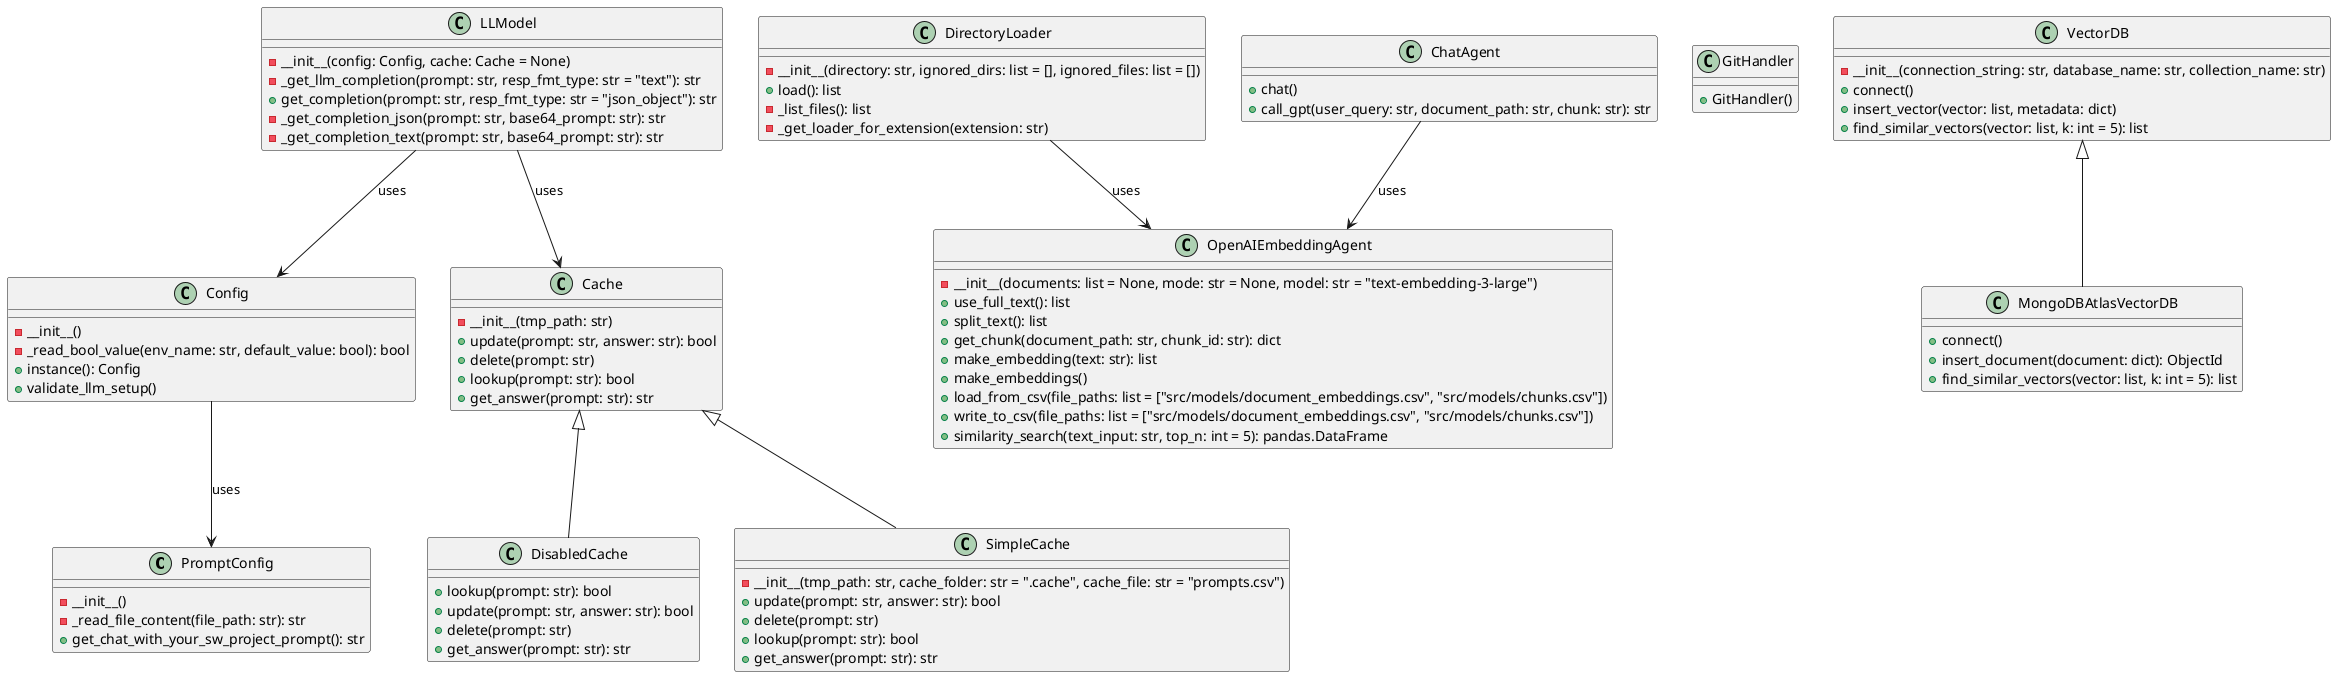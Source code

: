 
@startuml
' This UML class diagram represents the structure of a software project.
' It includes all relevant class attributes and methods, ensuring consistent representation of relationships.

class PromptConfig {
    - __init__()
    - _read_file_content(file_path: str): str
    + get_chat_with_your_sw_project_prompt(): str
}

class Config {
    - __init__()
    - _read_bool_value(env_name: str, default_value: bool): bool
    + instance(): Config
    + validate_llm_setup()
}

class DirectoryLoader {
    - __init__(directory: str, ignored_dirs: list = [], ignored_files: list = [])
    + load(): list
    - _list_files(): list
    - _get_loader_for_extension(extension: str)
}

class OpenAIEmbeddingAgent {
    - __init__(documents: list = None, mode: str = None, model: str = "text-embedding-3-large")
    + use_full_text(): list
    + split_text(): list
    + get_chunk(document_path: str, chunk_id: str): dict
    + make_embedding(text: str): list
    + make_embeddings()
    + load_from_csv(file_paths: list = ["src/models/document_embeddings.csv", "src/models/chunks.csv"])
    + write_to_csv(file_paths: list = ["src/models/document_embeddings.csv", "src/models/chunks.csv"])
    + similarity_search(text_input: str, top_n: int = 5): pandas.DataFrame
}

class ChatAgent {
    + chat()
    + call_gpt(user_query: str, document_path: str, chunk: str): str
}

class LLModel {
    - __init__(config: Config, cache: Cache = None)
    - _get_llm_completion(prompt: str, resp_fmt_type: str = "text"): str
    + get_completion(prompt: str, resp_fmt_type: str = "json_object"): str
    - _get_completion_json(prompt: str, base64_prompt: str): str
    - _get_completion_text(prompt: str, base64_prompt: str): str
}

class Cache {
    - __init__(tmp_path: str)
    + update(prompt: str, answer: str): bool
    + delete(prompt: str)
    + lookup(prompt: str): bool
    + get_answer(prompt: str): str
}

class DisabledCache {
    + lookup(prompt: str): bool
    + update(prompt: str, answer: str): bool
    + delete(prompt: str)
    + get_answer(prompt: str): str
}

class SimpleCache {
    - __init__(tmp_path: str, cache_folder: str = ".cache", cache_file: str = "prompts.csv")
    + update(prompt: str, answer: str): bool
    + delete(prompt: str)
    + lookup(prompt: str): bool
    + get_answer(prompt: str): str
}

class GitHandler {
    + GitHandler()
}

class VectorDB {
    - __init__(connection_string: str, database_name: str, collection_name: str)
    + connect()
    + insert_vector(vector: list, metadata: dict)
    + find_similar_vectors(vector: list, k: int = 5): list
}

class MongoDBAtlasVectorDB {
    + connect()
    + insert_document(document: dict): ObjectId
    + find_similar_vectors(vector: list, k: int = 5): list
}

' Relationships
Config --> PromptConfig : uses
DirectoryLoader --> OpenAIEmbeddingAgent : uses
ChatAgent --> OpenAIEmbeddingAgent : uses
LLModel --> Config : uses
LLModel --> Cache : uses
Cache <|-- DisabledCache
Cache <|-- SimpleCache
VectorDB <|-- MongoDBAtlasVectorDB

@enduml
```

' This PlantUML code should be rendered directly to generate the UML class diagram without any further preprocessing.